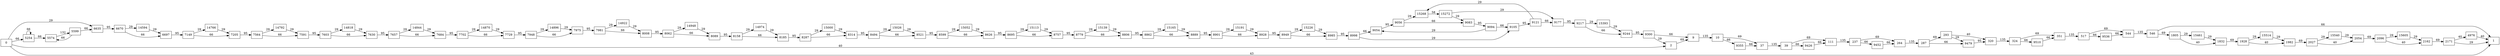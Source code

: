 digraph {
	graph [rankdir=LR]
	node [shape=rectangle]
	2 -> 9 [label=69]
	9 -> 10 [label=135]
	10 -> 37 [label=69]
	10 -> 9355 [label=66]
	37 -> 39 [label=135]
	39 -> 111 [label=69]
	39 -> 9426 [label=66]
	111 -> 237 [label=135]
	237 -> 264 [label=69]
	237 -> 9452 [label=66]
	264 -> 287 [label=135]
	287 -> 293 [label=69]
	287 -> 9479 [label=66]
	293 -> 320 [label=40]
	293 -> 9479 [label=29]
	320 -> 324 [label=135]
	324 -> 351 [label=69]
	324 -> 9510 [label=66]
	351 -> 517 [label=135]
	517 -> 544 [label=69]
	517 -> 9536 [label=66]
	544 -> 546 [label=135]
	546 -> 1805 [label=69]
	546 -> 1 [label=66]
	1805 -> 1832 [label=40]
	1805 -> 15461 [label=29]
	1832 -> 1928 [label=69]
	1928 -> 1982 [label=40]
	1928 -> 15514 [label=29]
	1982 -> 2027 [label=69]
	2027 -> 2054 [label=40]
	2027 -> 15540 [label=29]
	2054 -> 2096 [label=69]
	2096 -> 2162 [label=40]
	2096 -> 15605 [label=29]
	2162 -> 2171 [label=69]
	2171 -> 1 [label=29]
	2171 -> 4976 [label=40]
	4976 -> 1 [label=40]
	5254 -> 5254 [label=66]
	5254 -> 5574 [label=66]
	5574 -> 5599 [label=132]
	5599 -> 5574 [label=66]
	5599 -> 6635 [label=66]
	6635 -> 6670 [label=95]
	6670 -> 6697 [label=66]
	6670 -> 14594 [label=29]
	6697 -> 7149 [label=95]
	7149 -> 7205 [label=66]
	7149 -> 14766 [label=29]
	7205 -> 7564 [label=95]
	7564 -> 7591 [label=66]
	7564 -> 14792 [label=29]
	7591 -> 7603 [label=95]
	7603 -> 7630 [label=66]
	7603 -> 14818 [label=29]
	7630 -> 7657 [label=95]
	7657 -> 7684 [label=66]
	7657 -> 14844 [label=29]
	7684 -> 7702 [label=95]
	7702 -> 7729 [label=66]
	7702 -> 14870 [label=29]
	7729 -> 7948 [label=95]
	7948 -> 7975 [label=66]
	7948 -> 14896 [label=29]
	7975 -> 7981 [label=95]
	7981 -> 8008 [label=66]
	7981 -> 14922 [label=29]
	8008 -> 8062 [label=95]
	8062 -> 8089 [label=66]
	8062 -> 14948 [label=29]
	8089 -> 8158 [label=95]
	8158 -> 8185 [label=66]
	8158 -> 14974 [label=29]
	8185 -> 8287 [label=95]
	8287 -> 8314 [label=66]
	8287 -> 15000 [label=29]
	8314 -> 8494 [label=95]
	8494 -> 8521 [label=66]
	8494 -> 15026 [label=29]
	8521 -> 8599 [label=95]
	8599 -> 8626 [label=66]
	8599 -> 15052 [label=29]
	8626 -> 8695 [label=95]
	8695 -> 8757 [label=66]
	8695 -> 15113 [label=29]
	8757 -> 8779 [label=95]
	8779 -> 8806 [label=66]
	8779 -> 15139 [label=29]
	8806 -> 8862 [label=95]
	8862 -> 8889 [label=66]
	8862 -> 15165 [label=29]
	8889 -> 8901 [label=95]
	8901 -> 8928 [label=66]
	8901 -> 15191 [label=29]
	8928 -> 8949 [label=95]
	8949 -> 8985 [label=66]
	8949 -> 15226 [label=29]
	8985 -> 8998 [label=95]
	8998 -> 9054 [label=66]
	8998 -> 9105 [label=29]
	9054 -> 9056 [label=95]
	9056 -> 15268 [label=29]
	9056 -> 9083 [label=66]
	9083 -> 9094 [label=95]
	9094 -> 9105 [label=66]
	9094 -> 9054 [label=29]
	9105 -> 9121 [label=95]
	9121 -> 9177 [label=66]
	9121 -> 15268 [label=29]
	9177 -> 9217 [label=95]
	9217 -> 9244 [label=66]
	9217 -> 15393 [label=29]
	9244 -> 9300 [label=95]
	9300 -> 9 [label=66]
	9300 -> 2 [label=29]
	9355 -> 37 [label=66]
	9426 -> 111 [label=66]
	9452 -> 264 [label=66]
	9479 -> 320 [label=95]
	9510 -> 351 [label=66]
	9536 -> 544 [label=66]
	14594 -> 6697 [label=29]
	14766 -> 7205 [label=29]
	14792 -> 7591 [label=29]
	14818 -> 7630 [label=29]
	14844 -> 7684 [label=29]
	14870 -> 7729 [label=29]
	14896 -> 7975 [label=29]
	14922 -> 8008 [label=29]
	14948 -> 8089 [label=29]
	14974 -> 8185 [label=29]
	15000 -> 8314 [label=29]
	15026 -> 8521 [label=29]
	15052 -> 8626 [label=29]
	15113 -> 8757 [label=29]
	15139 -> 8806 [label=29]
	15165 -> 8889 [label=29]
	15191 -> 8928 [label=29]
	15226 -> 8985 [label=29]
	15268 -> 15272 [label=58]
	15272 -> 9083 [label=29]
	15272 -> 9177 [label=29]
	15393 -> 9244 [label=29]
	15461 -> 1832 [label=29]
	15514 -> 1982 [label=29]
	15540 -> 2054 [label=29]
	15605 -> 2162 [label=29]
	0 -> 2 [label=40]
	0 -> 6635 [label=29]
	0 -> 5254 [label=66]
	0 -> 1 [label=43]
}
